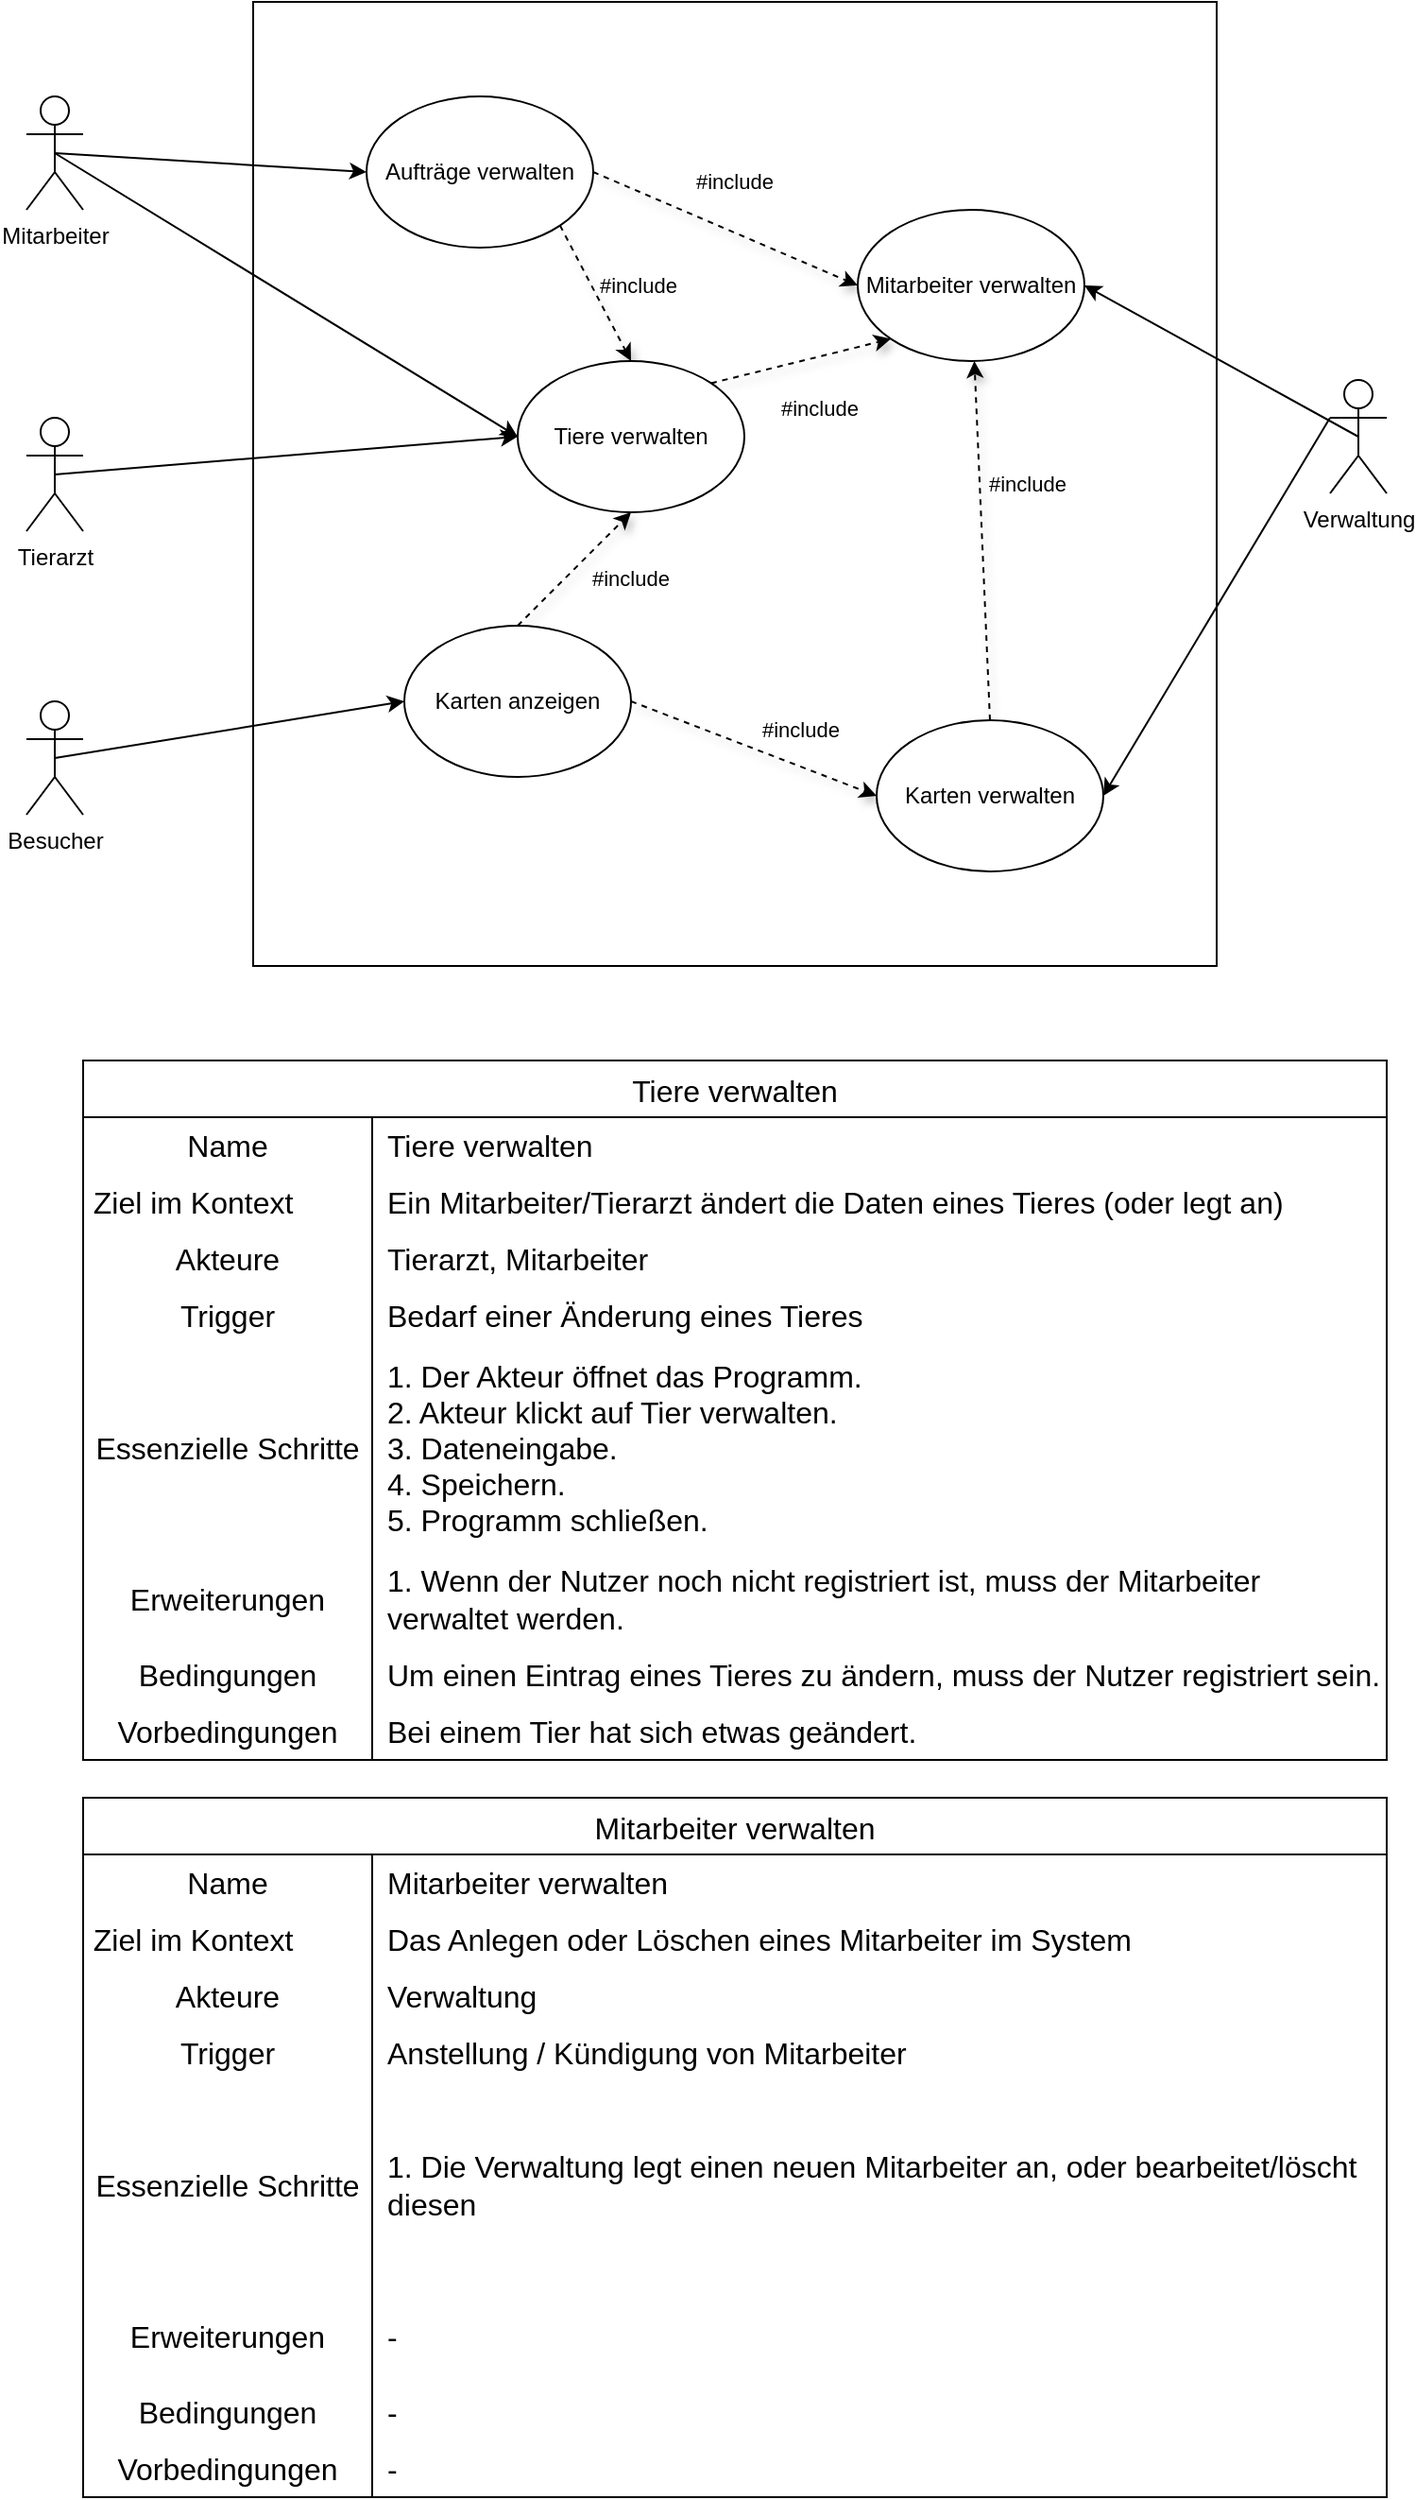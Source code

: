 <mxfile version="22.1.0" type="github">
  <diagram name="Seite-1" id="N6Jan-Rdk0IKHwFH1EoH">
    <mxGraphModel dx="1026" dy="654" grid="1" gridSize="10" guides="1" tooltips="1" connect="1" arrows="1" fold="1" page="1" pageScale="1" pageWidth="827" pageHeight="1169" math="0" shadow="0">
      <root>
        <mxCell id="0" />
        <mxCell id="1" parent="0" />
        <mxCell id="GGhbiafoqysgE8_Morpk-1" value="" style="whiteSpace=wrap;html=1;aspect=fixed;" parent="1" vertex="1">
          <mxGeometry x="180" y="70" width="510" height="510" as="geometry" />
        </mxCell>
        <mxCell id="GGhbiafoqysgE8_Morpk-16" style="edgeStyle=none;shape=connector;rounded=0;orthogonalLoop=1;jettySize=auto;html=1;exitX=0.5;exitY=0.5;exitDx=0;exitDy=0;exitPerimeter=0;entryX=1;entryY=0.5;entryDx=0;entryDy=0;labelBackgroundColor=default;strokeColor=default;align=center;verticalAlign=middle;fontFamily=Helvetica;fontSize=11;fontColor=default;endArrow=classic;" parent="1" source="GGhbiafoqysgE8_Morpk-2" target="GGhbiafoqysgE8_Morpk-9" edge="1">
          <mxGeometry relative="1" as="geometry" />
        </mxCell>
        <mxCell id="GGhbiafoqysgE8_Morpk-2" value="Verwaltung" style="shape=umlActor;verticalLabelPosition=bottom;verticalAlign=top;html=1;outlineConnect=0;" parent="1" vertex="1">
          <mxGeometry x="750" y="270" width="30" height="60" as="geometry" />
        </mxCell>
        <mxCell id="GGhbiafoqysgE8_Morpk-17" style="edgeStyle=none;shape=connector;rounded=0;orthogonalLoop=1;jettySize=auto;html=1;exitX=0;exitY=0.333;exitDx=0;exitDy=0;exitPerimeter=0;entryX=1;entryY=0.5;entryDx=0;entryDy=0;labelBackgroundColor=default;strokeColor=default;align=center;verticalAlign=middle;fontFamily=Helvetica;fontSize=11;fontColor=default;endArrow=classic;" parent="1" source="GGhbiafoqysgE8_Morpk-2" target="GGhbiafoqysgE8_Morpk-12" edge="1">
          <mxGeometry relative="1" as="geometry" />
        </mxCell>
        <mxCell id="GGhbiafoqysgE8_Morpk-13" style="rounded=0;orthogonalLoop=1;jettySize=auto;html=1;exitX=0.5;exitY=0.5;exitDx=0;exitDy=0;exitPerimeter=0;entryX=0;entryY=0.5;entryDx=0;entryDy=0;" parent="1" source="GGhbiafoqysgE8_Morpk-4" target="GGhbiafoqysgE8_Morpk-8" edge="1">
          <mxGeometry relative="1" as="geometry" />
        </mxCell>
        <mxCell id="VWa2UIGW0JFw9dLLVXkl-41" style="rounded=0;orthogonalLoop=1;jettySize=auto;html=1;exitX=0.5;exitY=0.5;exitDx=0;exitDy=0;exitPerimeter=0;entryX=0;entryY=0.5;entryDx=0;entryDy=0;" edge="1" parent="1" source="GGhbiafoqysgE8_Morpk-4" target="GGhbiafoqysgE8_Morpk-10">
          <mxGeometry relative="1" as="geometry" />
        </mxCell>
        <mxCell id="GGhbiafoqysgE8_Morpk-4" value="Mitarbeiter" style="shape=umlActor;verticalLabelPosition=bottom;verticalAlign=top;html=1;outlineConnect=0;" parent="1" vertex="1">
          <mxGeometry x="60" y="120" width="30" height="60" as="geometry" />
        </mxCell>
        <mxCell id="GGhbiafoqysgE8_Morpk-14" style="edgeStyle=none;shape=connector;rounded=0;orthogonalLoop=1;jettySize=auto;html=1;exitX=0.5;exitY=0.5;exitDx=0;exitDy=0;exitPerimeter=0;entryX=0;entryY=0.5;entryDx=0;entryDy=0;labelBackgroundColor=default;strokeColor=default;align=center;verticalAlign=middle;fontFamily=Helvetica;fontSize=11;fontColor=default;endArrow=classic;" parent="1" source="GGhbiafoqysgE8_Morpk-6" target="GGhbiafoqysgE8_Morpk-10" edge="1">
          <mxGeometry relative="1" as="geometry" />
        </mxCell>
        <mxCell id="GGhbiafoqysgE8_Morpk-6" value="Tierarzt" style="shape=umlActor;verticalLabelPosition=bottom;verticalAlign=top;html=1;outlineConnect=0;" parent="1" vertex="1">
          <mxGeometry x="60" y="290" width="30" height="60" as="geometry" />
        </mxCell>
        <mxCell id="GGhbiafoqysgE8_Morpk-15" style="edgeStyle=none;shape=connector;rounded=0;orthogonalLoop=1;jettySize=auto;html=1;exitX=0.5;exitY=0.5;exitDx=0;exitDy=0;exitPerimeter=0;entryX=0;entryY=0.5;entryDx=0;entryDy=0;labelBackgroundColor=default;strokeColor=default;align=center;verticalAlign=middle;fontFamily=Helvetica;fontSize=11;fontColor=default;endArrow=classic;" parent="1" source="GGhbiafoqysgE8_Morpk-7" target="GGhbiafoqysgE8_Morpk-11" edge="1">
          <mxGeometry relative="1" as="geometry" />
        </mxCell>
        <mxCell id="GGhbiafoqysgE8_Morpk-7" value="Besucher" style="shape=umlActor;verticalLabelPosition=bottom;verticalAlign=top;html=1;outlineConnect=0;" parent="1" vertex="1">
          <mxGeometry x="60" y="440" width="30" height="60" as="geometry" />
        </mxCell>
        <mxCell id="GGhbiafoqysgE8_Morpk-32" style="edgeStyle=none;shape=connector;rounded=0;orthogonalLoop=1;jettySize=auto;html=1;exitX=1;exitY=1;exitDx=0;exitDy=0;entryX=0.5;entryY=0;entryDx=0;entryDy=0;shadow=1;dashed=1;labelBackgroundColor=default;strokeColor=default;align=center;verticalAlign=middle;fontFamily=Helvetica;fontSize=11;fontColor=default;endArrow=classic;" parent="1" source="GGhbiafoqysgE8_Morpk-8" target="GGhbiafoqysgE8_Morpk-10" edge="1">
          <mxGeometry relative="1" as="geometry" />
        </mxCell>
        <mxCell id="GGhbiafoqysgE8_Morpk-35" style="edgeStyle=none;shape=connector;rounded=0;orthogonalLoop=1;jettySize=auto;html=1;exitX=1;exitY=0.5;exitDx=0;exitDy=0;entryX=0;entryY=0.5;entryDx=0;entryDy=0;shadow=1;dashed=1;labelBackgroundColor=default;strokeColor=default;align=center;verticalAlign=middle;fontFamily=Helvetica;fontSize=11;fontColor=default;endArrow=classic;" parent="1" source="GGhbiafoqysgE8_Morpk-8" target="GGhbiafoqysgE8_Morpk-9" edge="1">
          <mxGeometry relative="1" as="geometry" />
        </mxCell>
        <mxCell id="GGhbiafoqysgE8_Morpk-8" value="Aufträge verwalten" style="ellipse;whiteSpace=wrap;html=1;" parent="1" vertex="1">
          <mxGeometry x="240" y="120" width="120" height="80" as="geometry" />
        </mxCell>
        <mxCell id="GGhbiafoqysgE8_Morpk-9" value="Mitarbeiter verwalten" style="ellipse;whiteSpace=wrap;html=1;" parent="1" vertex="1">
          <mxGeometry x="500" y="180" width="120" height="80" as="geometry" />
        </mxCell>
        <mxCell id="GGhbiafoqysgE8_Morpk-33" style="edgeStyle=none;shape=connector;rounded=0;orthogonalLoop=1;jettySize=auto;html=1;exitX=1;exitY=0;exitDx=0;exitDy=0;entryX=0;entryY=1;entryDx=0;entryDy=0;shadow=1;dashed=1;labelBackgroundColor=default;strokeColor=default;align=center;verticalAlign=middle;fontFamily=Helvetica;fontSize=11;fontColor=default;endArrow=classic;" parent="1" source="GGhbiafoqysgE8_Morpk-10" target="GGhbiafoqysgE8_Morpk-9" edge="1">
          <mxGeometry relative="1" as="geometry" />
        </mxCell>
        <mxCell id="GGhbiafoqysgE8_Morpk-10" value="Tiere verwalten" style="ellipse;whiteSpace=wrap;html=1;" parent="1" vertex="1">
          <mxGeometry x="320" y="260" width="120" height="80" as="geometry" />
        </mxCell>
        <mxCell id="GGhbiafoqysgE8_Morpk-30" style="edgeStyle=none;shape=connector;rounded=0;orthogonalLoop=1;jettySize=auto;html=1;exitX=1;exitY=0.5;exitDx=0;exitDy=0;entryX=0;entryY=0.5;entryDx=0;entryDy=0;shadow=1;dashed=1;labelBackgroundColor=default;strokeColor=default;align=center;verticalAlign=middle;fontFamily=Helvetica;fontSize=11;fontColor=default;endArrow=classic;" parent="1" source="GGhbiafoqysgE8_Morpk-11" target="GGhbiafoqysgE8_Morpk-12" edge="1">
          <mxGeometry relative="1" as="geometry" />
        </mxCell>
        <mxCell id="GGhbiafoqysgE8_Morpk-31" style="edgeStyle=none;shape=connector;rounded=0;orthogonalLoop=1;jettySize=auto;html=1;exitX=0.5;exitY=0;exitDx=0;exitDy=0;entryX=0.5;entryY=1;entryDx=0;entryDy=0;shadow=1;dashed=1;labelBackgroundColor=default;strokeColor=default;align=center;verticalAlign=middle;fontFamily=Helvetica;fontSize=11;fontColor=default;endArrow=classic;" parent="1" source="GGhbiafoqysgE8_Morpk-11" target="GGhbiafoqysgE8_Morpk-10" edge="1">
          <mxGeometry relative="1" as="geometry" />
        </mxCell>
        <mxCell id="GGhbiafoqysgE8_Morpk-11" value="Karten anzeigen" style="ellipse;whiteSpace=wrap;html=1;" parent="1" vertex="1">
          <mxGeometry x="260" y="400" width="120" height="80" as="geometry" />
        </mxCell>
        <mxCell id="GGhbiafoqysgE8_Morpk-34" style="edgeStyle=none;shape=connector;rounded=0;orthogonalLoop=1;jettySize=auto;html=1;exitX=0.5;exitY=0;exitDx=0;exitDy=0;shadow=1;dashed=1;labelBackgroundColor=default;strokeColor=default;align=center;verticalAlign=middle;fontFamily=Helvetica;fontSize=11;fontColor=default;endArrow=classic;" parent="1" source="GGhbiafoqysgE8_Morpk-12" target="GGhbiafoqysgE8_Morpk-9" edge="1">
          <mxGeometry relative="1" as="geometry" />
        </mxCell>
        <mxCell id="GGhbiafoqysgE8_Morpk-12" value="Karten verwalten" style="ellipse;whiteSpace=wrap;html=1;" parent="1" vertex="1">
          <mxGeometry x="510" y="450" width="120" height="80" as="geometry" />
        </mxCell>
        <mxCell id="GGhbiafoqysgE8_Morpk-37" value="#include" style="text;html=1;strokeColor=none;fillColor=none;align=center;verticalAlign=middle;whiteSpace=wrap;rounded=0;fontSize=11;fontFamily=Helvetica;fontColor=default;" parent="1" vertex="1">
          <mxGeometry x="405" y="150" width="60" height="30" as="geometry" />
        </mxCell>
        <mxCell id="GGhbiafoqysgE8_Morpk-38" value="#include" style="text;html=1;strokeColor=none;fillColor=none;align=center;verticalAlign=middle;whiteSpace=wrap;rounded=0;fontSize=11;fontFamily=Helvetica;fontColor=default;" parent="1" vertex="1">
          <mxGeometry x="354" y="205" width="60" height="30" as="geometry" />
        </mxCell>
        <mxCell id="GGhbiafoqysgE8_Morpk-39" value="#include" style="text;html=1;strokeColor=none;fillColor=none;align=center;verticalAlign=middle;whiteSpace=wrap;rounded=0;fontSize=11;fontFamily=Helvetica;fontColor=default;" parent="1" vertex="1">
          <mxGeometry x="450" y="270" width="60" height="30" as="geometry" />
        </mxCell>
        <mxCell id="GGhbiafoqysgE8_Morpk-40" value="#include" style="text;html=1;strokeColor=none;fillColor=none;align=center;verticalAlign=middle;whiteSpace=wrap;rounded=0;fontSize=11;fontFamily=Helvetica;fontColor=default;" parent="1" vertex="1">
          <mxGeometry x="560" y="310" width="60" height="30" as="geometry" />
        </mxCell>
        <mxCell id="GGhbiafoqysgE8_Morpk-41" value="#include" style="text;html=1;strokeColor=none;fillColor=none;align=center;verticalAlign=middle;whiteSpace=wrap;rounded=0;fontSize=11;fontFamily=Helvetica;fontColor=default;" parent="1" vertex="1">
          <mxGeometry x="350" y="360" width="60" height="30" as="geometry" />
        </mxCell>
        <mxCell id="GGhbiafoqysgE8_Morpk-42" value="#include" style="text;html=1;strokeColor=none;fillColor=none;align=center;verticalAlign=middle;whiteSpace=wrap;rounded=0;fontSize=11;fontFamily=Helvetica;fontColor=default;" parent="1" vertex="1">
          <mxGeometry x="440" y="440" width="60" height="30" as="geometry" />
        </mxCell>
        <mxCell id="VWa2UIGW0JFw9dLLVXkl-5" value="Tiere verwalten" style="shape=table;startSize=30;container=1;collapsible=0;childLayout=tableLayout;fixedRows=1;rowLines=0;fontStyle=0;strokeColor=default;fontSize=16;" vertex="1" parent="1">
          <mxGeometry x="90" y="630" width="690" height="370" as="geometry" />
        </mxCell>
        <mxCell id="VWa2UIGW0JFw9dLLVXkl-6" value="" style="shape=tableRow;horizontal=0;startSize=0;swimlaneHead=0;swimlaneBody=0;top=0;left=0;bottom=0;right=0;collapsible=0;dropTarget=0;fillColor=none;points=[[0,0.5],[1,0.5]];portConstraint=eastwest;strokeColor=inherit;fontSize=16;" vertex="1" parent="VWa2UIGW0JFw9dLLVXkl-5">
          <mxGeometry y="30" width="690" height="30" as="geometry" />
        </mxCell>
        <mxCell id="VWa2UIGW0JFw9dLLVXkl-7" value="Name" style="shape=partialRectangle;html=1;whiteSpace=wrap;connectable=0;fillColor=none;top=0;left=0;bottom=0;right=0;overflow=hidden;pointerEvents=1;strokeColor=inherit;fontSize=16;" vertex="1" parent="VWa2UIGW0JFw9dLLVXkl-6">
          <mxGeometry width="153" height="30" as="geometry">
            <mxRectangle width="153" height="30" as="alternateBounds" />
          </mxGeometry>
        </mxCell>
        <mxCell id="VWa2UIGW0JFw9dLLVXkl-8" value="Tiere verwalten" style="shape=partialRectangle;html=1;whiteSpace=wrap;connectable=0;fillColor=none;top=0;left=0;bottom=0;right=0;align=left;spacingLeft=6;overflow=hidden;strokeColor=inherit;fontSize=16;" vertex="1" parent="VWa2UIGW0JFw9dLLVXkl-6">
          <mxGeometry x="153" width="537" height="30" as="geometry">
            <mxRectangle width="537" height="30" as="alternateBounds" />
          </mxGeometry>
        </mxCell>
        <mxCell id="VWa2UIGW0JFw9dLLVXkl-9" value="" style="shape=tableRow;horizontal=0;startSize=0;swimlaneHead=0;swimlaneBody=0;top=0;left=0;bottom=0;right=0;collapsible=0;dropTarget=0;fillColor=none;points=[[0,0.5],[1,0.5]];portConstraint=eastwest;strokeColor=inherit;fontSize=16;" vertex="1" parent="VWa2UIGW0JFw9dLLVXkl-5">
          <mxGeometry y="60" width="690" height="30" as="geometry" />
        </mxCell>
        <mxCell id="VWa2UIGW0JFw9dLLVXkl-10" value="Ziel im Kontext&lt;span style=&quot;white-space: pre;&quot;&gt;&#x9;&lt;/span&gt;" style="shape=partialRectangle;html=1;whiteSpace=wrap;connectable=0;fillColor=none;top=0;left=0;bottom=0;right=0;overflow=hidden;strokeColor=inherit;fontSize=16;" vertex="1" parent="VWa2UIGW0JFw9dLLVXkl-9">
          <mxGeometry width="153" height="30" as="geometry">
            <mxRectangle width="153" height="30" as="alternateBounds" />
          </mxGeometry>
        </mxCell>
        <mxCell id="VWa2UIGW0JFw9dLLVXkl-11" value="Ein Mitarbeiter/Tierarzt ändert die Daten eines Tieres (oder legt an)" style="shape=partialRectangle;html=1;whiteSpace=wrap;connectable=0;fillColor=none;top=0;left=0;bottom=0;right=0;align=left;spacingLeft=6;overflow=hidden;strokeColor=inherit;fontSize=16;" vertex="1" parent="VWa2UIGW0JFw9dLLVXkl-9">
          <mxGeometry x="153" width="537" height="30" as="geometry">
            <mxRectangle width="537" height="30" as="alternateBounds" />
          </mxGeometry>
        </mxCell>
        <mxCell id="VWa2UIGW0JFw9dLLVXkl-26" value="" style="shape=tableRow;horizontal=0;startSize=0;swimlaneHead=0;swimlaneBody=0;top=0;left=0;bottom=0;right=0;collapsible=0;dropTarget=0;fillColor=none;points=[[0,0.5],[1,0.5]];portConstraint=eastwest;strokeColor=inherit;fontSize=16;" vertex="1" parent="VWa2UIGW0JFw9dLLVXkl-5">
          <mxGeometry y="90" width="690" height="30" as="geometry" />
        </mxCell>
        <mxCell id="VWa2UIGW0JFw9dLLVXkl-27" value="Akteure" style="shape=partialRectangle;html=1;whiteSpace=wrap;connectable=0;fillColor=none;top=0;left=0;bottom=0;right=0;overflow=hidden;strokeColor=inherit;fontSize=16;" vertex="1" parent="VWa2UIGW0JFw9dLLVXkl-26">
          <mxGeometry width="153" height="30" as="geometry">
            <mxRectangle width="153" height="30" as="alternateBounds" />
          </mxGeometry>
        </mxCell>
        <mxCell id="VWa2UIGW0JFw9dLLVXkl-28" value="Tierarzt, Mitarbeiter" style="shape=partialRectangle;html=1;whiteSpace=wrap;connectable=0;fillColor=none;top=0;left=0;bottom=0;right=0;align=left;spacingLeft=6;overflow=hidden;strokeColor=inherit;fontSize=16;" vertex="1" parent="VWa2UIGW0JFw9dLLVXkl-26">
          <mxGeometry x="153" width="537" height="30" as="geometry">
            <mxRectangle width="537" height="30" as="alternateBounds" />
          </mxGeometry>
        </mxCell>
        <mxCell id="VWa2UIGW0JFw9dLLVXkl-29" value="" style="shape=tableRow;horizontal=0;startSize=0;swimlaneHead=0;swimlaneBody=0;top=0;left=0;bottom=0;right=0;collapsible=0;dropTarget=0;fillColor=none;points=[[0,0.5],[1,0.5]];portConstraint=eastwest;strokeColor=inherit;fontSize=16;" vertex="1" parent="VWa2UIGW0JFw9dLLVXkl-5">
          <mxGeometry y="120" width="690" height="30" as="geometry" />
        </mxCell>
        <mxCell id="VWa2UIGW0JFw9dLLVXkl-30" value="Trigger" style="shape=partialRectangle;html=1;whiteSpace=wrap;connectable=0;fillColor=none;top=0;left=0;bottom=0;right=0;overflow=hidden;strokeColor=inherit;fontSize=16;" vertex="1" parent="VWa2UIGW0JFw9dLLVXkl-29">
          <mxGeometry width="153" height="30" as="geometry">
            <mxRectangle width="153" height="30" as="alternateBounds" />
          </mxGeometry>
        </mxCell>
        <mxCell id="VWa2UIGW0JFw9dLLVXkl-31" value="Bedarf einer Änderung eines Tieres" style="shape=partialRectangle;html=1;whiteSpace=wrap;connectable=0;fillColor=none;top=0;left=0;bottom=0;right=0;align=left;spacingLeft=6;overflow=hidden;strokeColor=inherit;fontSize=16;" vertex="1" parent="VWa2UIGW0JFw9dLLVXkl-29">
          <mxGeometry x="153" width="537" height="30" as="geometry">
            <mxRectangle width="537" height="30" as="alternateBounds" />
          </mxGeometry>
        </mxCell>
        <mxCell id="VWa2UIGW0JFw9dLLVXkl-32" value="" style="shape=tableRow;horizontal=0;startSize=0;swimlaneHead=0;swimlaneBody=0;top=0;left=0;bottom=0;right=0;collapsible=0;dropTarget=0;fillColor=none;points=[[0,0.5],[1,0.5]];portConstraint=eastwest;strokeColor=inherit;fontSize=16;" vertex="1" parent="VWa2UIGW0JFw9dLLVXkl-5">
          <mxGeometry y="150" width="690" height="110" as="geometry" />
        </mxCell>
        <mxCell id="VWa2UIGW0JFw9dLLVXkl-33" value="Essenzielle Schritte" style="shape=partialRectangle;html=1;whiteSpace=wrap;connectable=0;fillColor=none;top=0;left=0;bottom=0;right=0;overflow=hidden;strokeColor=inherit;fontSize=16;" vertex="1" parent="VWa2UIGW0JFw9dLLVXkl-32">
          <mxGeometry width="153" height="110" as="geometry">
            <mxRectangle width="153" height="110" as="alternateBounds" />
          </mxGeometry>
        </mxCell>
        <mxCell id="VWa2UIGW0JFw9dLLVXkl-34" value="1. Der Akteur öffnet das Programm.&lt;br&gt;2. Akteur klickt auf Tier verwalten.&lt;br&gt;3. Dateneingabe.&lt;br&gt;4. Speichern.&lt;br&gt;5. Programm schließen." style="shape=partialRectangle;html=1;whiteSpace=wrap;connectable=0;fillColor=none;top=0;left=0;bottom=0;right=0;align=left;spacingLeft=6;overflow=hidden;strokeColor=inherit;fontSize=16;" vertex="1" parent="VWa2UIGW0JFw9dLLVXkl-32">
          <mxGeometry x="153" width="537" height="110" as="geometry">
            <mxRectangle width="537" height="110" as="alternateBounds" />
          </mxGeometry>
        </mxCell>
        <mxCell id="VWa2UIGW0JFw9dLLVXkl-35" value="" style="shape=tableRow;horizontal=0;startSize=0;swimlaneHead=0;swimlaneBody=0;top=0;left=0;bottom=0;right=0;collapsible=0;dropTarget=0;fillColor=none;points=[[0,0.5],[1,0.5]];portConstraint=eastwest;strokeColor=inherit;fontSize=16;" vertex="1" parent="VWa2UIGW0JFw9dLLVXkl-5">
          <mxGeometry y="260" width="690" height="50" as="geometry" />
        </mxCell>
        <mxCell id="VWa2UIGW0JFw9dLLVXkl-36" value="Erweiterungen" style="shape=partialRectangle;html=1;whiteSpace=wrap;connectable=0;fillColor=none;top=0;left=0;bottom=0;right=0;overflow=hidden;strokeColor=inherit;fontSize=16;" vertex="1" parent="VWa2UIGW0JFw9dLLVXkl-35">
          <mxGeometry width="153" height="50" as="geometry">
            <mxRectangle width="153" height="50" as="alternateBounds" />
          </mxGeometry>
        </mxCell>
        <mxCell id="VWa2UIGW0JFw9dLLVXkl-37" value="1. Wenn der Nutzer noch nicht registriert ist, muss der Mitarbeiter verwaltet werden." style="shape=partialRectangle;html=1;whiteSpace=wrap;connectable=0;fillColor=none;top=0;left=0;bottom=0;right=0;align=left;spacingLeft=6;overflow=hidden;strokeColor=inherit;fontSize=16;" vertex="1" parent="VWa2UIGW0JFw9dLLVXkl-35">
          <mxGeometry x="153" width="537" height="50" as="geometry">
            <mxRectangle width="537" height="50" as="alternateBounds" />
          </mxGeometry>
        </mxCell>
        <mxCell id="VWa2UIGW0JFw9dLLVXkl-38" value="" style="shape=tableRow;horizontal=0;startSize=0;swimlaneHead=0;swimlaneBody=0;top=0;left=0;bottom=0;right=0;collapsible=0;dropTarget=0;fillColor=none;points=[[0,0.5],[1,0.5]];portConstraint=eastwest;strokeColor=inherit;fontSize=16;" vertex="1" parent="VWa2UIGW0JFw9dLLVXkl-5">
          <mxGeometry y="310" width="690" height="30" as="geometry" />
        </mxCell>
        <mxCell id="VWa2UIGW0JFw9dLLVXkl-39" value="Bedingungen" style="shape=partialRectangle;html=1;whiteSpace=wrap;connectable=0;fillColor=none;top=0;left=0;bottom=0;right=0;overflow=hidden;strokeColor=inherit;fontSize=16;" vertex="1" parent="VWa2UIGW0JFw9dLLVXkl-38">
          <mxGeometry width="153" height="30" as="geometry">
            <mxRectangle width="153" height="30" as="alternateBounds" />
          </mxGeometry>
        </mxCell>
        <mxCell id="VWa2UIGW0JFw9dLLVXkl-40" value="Um einen Eintrag eines Tieres zu ändern, muss der Nutzer registriert sein." style="shape=partialRectangle;html=1;whiteSpace=wrap;connectable=0;fillColor=none;top=0;left=0;bottom=0;right=0;align=left;spacingLeft=6;overflow=hidden;strokeColor=inherit;fontSize=16;" vertex="1" parent="VWa2UIGW0JFw9dLLVXkl-38">
          <mxGeometry x="153" width="537" height="30" as="geometry">
            <mxRectangle width="537" height="30" as="alternateBounds" />
          </mxGeometry>
        </mxCell>
        <mxCell id="VWa2UIGW0JFw9dLLVXkl-12" value="" style="shape=tableRow;horizontal=0;startSize=0;swimlaneHead=0;swimlaneBody=0;top=0;left=0;bottom=0;right=0;collapsible=0;dropTarget=0;fillColor=none;points=[[0,0.5],[1,0.5]];portConstraint=eastwest;strokeColor=inherit;fontSize=16;" vertex="1" parent="VWa2UIGW0JFw9dLLVXkl-5">
          <mxGeometry y="340" width="690" height="30" as="geometry" />
        </mxCell>
        <mxCell id="VWa2UIGW0JFw9dLLVXkl-13" value="Vorbedingungen" style="shape=partialRectangle;html=1;whiteSpace=wrap;connectable=0;fillColor=none;top=0;left=0;bottom=0;right=0;overflow=hidden;strokeColor=inherit;fontSize=16;" vertex="1" parent="VWa2UIGW0JFw9dLLVXkl-12">
          <mxGeometry width="153" height="30" as="geometry">
            <mxRectangle width="153" height="30" as="alternateBounds" />
          </mxGeometry>
        </mxCell>
        <mxCell id="VWa2UIGW0JFw9dLLVXkl-14" value="Bei einem Tier hat sich etwas geändert." style="shape=partialRectangle;html=1;whiteSpace=wrap;connectable=0;fillColor=none;top=0;left=0;bottom=0;right=0;align=left;spacingLeft=6;overflow=hidden;strokeColor=inherit;fontSize=16;" vertex="1" parent="VWa2UIGW0JFw9dLLVXkl-12">
          <mxGeometry x="153" width="537" height="30" as="geometry">
            <mxRectangle width="537" height="30" as="alternateBounds" />
          </mxGeometry>
        </mxCell>
        <mxCell id="VWa2UIGW0JFw9dLLVXkl-42" value="Mitarbeiter verwalten" style="shape=table;startSize=30;container=1;collapsible=0;childLayout=tableLayout;fixedRows=1;rowLines=0;fontStyle=0;strokeColor=default;fontSize=16;" vertex="1" parent="1">
          <mxGeometry x="90" y="1020" width="690" height="370" as="geometry" />
        </mxCell>
        <mxCell id="VWa2UIGW0JFw9dLLVXkl-43" value="" style="shape=tableRow;horizontal=0;startSize=0;swimlaneHead=0;swimlaneBody=0;top=0;left=0;bottom=0;right=0;collapsible=0;dropTarget=0;fillColor=none;points=[[0,0.5],[1,0.5]];portConstraint=eastwest;strokeColor=inherit;fontSize=16;" vertex="1" parent="VWa2UIGW0JFw9dLLVXkl-42">
          <mxGeometry y="30" width="690" height="30" as="geometry" />
        </mxCell>
        <mxCell id="VWa2UIGW0JFw9dLLVXkl-44" value="Name" style="shape=partialRectangle;html=1;whiteSpace=wrap;connectable=0;fillColor=none;top=0;left=0;bottom=0;right=0;overflow=hidden;pointerEvents=1;strokeColor=inherit;fontSize=16;" vertex="1" parent="VWa2UIGW0JFw9dLLVXkl-43">
          <mxGeometry width="153" height="30" as="geometry">
            <mxRectangle width="153" height="30" as="alternateBounds" />
          </mxGeometry>
        </mxCell>
        <mxCell id="VWa2UIGW0JFw9dLLVXkl-45" value="Mitarbeiter verwalten" style="shape=partialRectangle;html=1;whiteSpace=wrap;connectable=0;fillColor=none;top=0;left=0;bottom=0;right=0;align=left;spacingLeft=6;overflow=hidden;strokeColor=inherit;fontSize=16;" vertex="1" parent="VWa2UIGW0JFw9dLLVXkl-43">
          <mxGeometry x="153" width="537" height="30" as="geometry">
            <mxRectangle width="537" height="30" as="alternateBounds" />
          </mxGeometry>
        </mxCell>
        <mxCell id="VWa2UIGW0JFw9dLLVXkl-46" value="" style="shape=tableRow;horizontal=0;startSize=0;swimlaneHead=0;swimlaneBody=0;top=0;left=0;bottom=0;right=0;collapsible=0;dropTarget=0;fillColor=none;points=[[0,0.5],[1,0.5]];portConstraint=eastwest;strokeColor=inherit;fontSize=16;" vertex="1" parent="VWa2UIGW0JFw9dLLVXkl-42">
          <mxGeometry y="60" width="690" height="30" as="geometry" />
        </mxCell>
        <mxCell id="VWa2UIGW0JFw9dLLVXkl-47" value="Ziel im Kontext&lt;span style=&quot;white-space: pre;&quot;&gt;&#x9;&lt;/span&gt;" style="shape=partialRectangle;html=1;whiteSpace=wrap;connectable=0;fillColor=none;top=0;left=0;bottom=0;right=0;overflow=hidden;strokeColor=inherit;fontSize=16;" vertex="1" parent="VWa2UIGW0JFw9dLLVXkl-46">
          <mxGeometry width="153" height="30" as="geometry">
            <mxRectangle width="153" height="30" as="alternateBounds" />
          </mxGeometry>
        </mxCell>
        <mxCell id="VWa2UIGW0JFw9dLLVXkl-48" value="Das Anlegen oder Löschen eines Mitarbeiter im System" style="shape=partialRectangle;html=1;whiteSpace=wrap;connectable=0;fillColor=none;top=0;left=0;bottom=0;right=0;align=left;spacingLeft=6;overflow=hidden;strokeColor=inherit;fontSize=16;fontStyle=0" vertex="1" parent="VWa2UIGW0JFw9dLLVXkl-46">
          <mxGeometry x="153" width="537" height="30" as="geometry">
            <mxRectangle width="537" height="30" as="alternateBounds" />
          </mxGeometry>
        </mxCell>
        <mxCell id="VWa2UIGW0JFw9dLLVXkl-49" value="" style="shape=tableRow;horizontal=0;startSize=0;swimlaneHead=0;swimlaneBody=0;top=0;left=0;bottom=0;right=0;collapsible=0;dropTarget=0;fillColor=none;points=[[0,0.5],[1,0.5]];portConstraint=eastwest;strokeColor=inherit;fontSize=16;" vertex="1" parent="VWa2UIGW0JFw9dLLVXkl-42">
          <mxGeometry y="90" width="690" height="30" as="geometry" />
        </mxCell>
        <mxCell id="VWa2UIGW0JFw9dLLVXkl-50" value="Akteure" style="shape=partialRectangle;html=1;whiteSpace=wrap;connectable=0;fillColor=none;top=0;left=0;bottom=0;right=0;overflow=hidden;strokeColor=inherit;fontSize=16;" vertex="1" parent="VWa2UIGW0JFw9dLLVXkl-49">
          <mxGeometry width="153" height="30" as="geometry">
            <mxRectangle width="153" height="30" as="alternateBounds" />
          </mxGeometry>
        </mxCell>
        <mxCell id="VWa2UIGW0JFw9dLLVXkl-51" value="Verwaltung" style="shape=partialRectangle;html=1;whiteSpace=wrap;connectable=0;fillColor=none;top=0;left=0;bottom=0;right=0;align=left;spacingLeft=6;overflow=hidden;strokeColor=inherit;fontSize=16;" vertex="1" parent="VWa2UIGW0JFw9dLLVXkl-49">
          <mxGeometry x="153" width="537" height="30" as="geometry">
            <mxRectangle width="537" height="30" as="alternateBounds" />
          </mxGeometry>
        </mxCell>
        <mxCell id="VWa2UIGW0JFw9dLLVXkl-52" value="" style="shape=tableRow;horizontal=0;startSize=0;swimlaneHead=0;swimlaneBody=0;top=0;left=0;bottom=0;right=0;collapsible=0;dropTarget=0;fillColor=none;points=[[0,0.5],[1,0.5]];portConstraint=eastwest;strokeColor=inherit;fontSize=16;" vertex="1" parent="VWa2UIGW0JFw9dLLVXkl-42">
          <mxGeometry y="120" width="690" height="30" as="geometry" />
        </mxCell>
        <mxCell id="VWa2UIGW0JFw9dLLVXkl-53" value="Trigger" style="shape=partialRectangle;html=1;whiteSpace=wrap;connectable=0;fillColor=none;top=0;left=0;bottom=0;right=0;overflow=hidden;strokeColor=inherit;fontSize=16;" vertex="1" parent="VWa2UIGW0JFw9dLLVXkl-52">
          <mxGeometry width="153" height="30" as="geometry">
            <mxRectangle width="153" height="30" as="alternateBounds" />
          </mxGeometry>
        </mxCell>
        <mxCell id="VWa2UIGW0JFw9dLLVXkl-54" value="Anstellung / Kündigung von Mitarbeiter" style="shape=partialRectangle;html=1;whiteSpace=wrap;connectable=0;fillColor=none;top=0;left=0;bottom=0;right=0;align=left;spacingLeft=6;overflow=hidden;strokeColor=inherit;fontSize=16;" vertex="1" parent="VWa2UIGW0JFw9dLLVXkl-52">
          <mxGeometry x="153" width="537" height="30" as="geometry">
            <mxRectangle width="537" height="30" as="alternateBounds" />
          </mxGeometry>
        </mxCell>
        <mxCell id="VWa2UIGW0JFw9dLLVXkl-55" value="" style="shape=tableRow;horizontal=0;startSize=0;swimlaneHead=0;swimlaneBody=0;top=0;left=0;bottom=0;right=0;collapsible=0;dropTarget=0;fillColor=none;points=[[0,0.5],[1,0.5]];portConstraint=eastwest;strokeColor=inherit;fontSize=16;" vertex="1" parent="VWa2UIGW0JFw9dLLVXkl-42">
          <mxGeometry y="150" width="690" height="110" as="geometry" />
        </mxCell>
        <mxCell id="VWa2UIGW0JFw9dLLVXkl-56" value="Essenzielle Schritte" style="shape=partialRectangle;html=1;whiteSpace=wrap;connectable=0;fillColor=none;top=0;left=0;bottom=0;right=0;overflow=hidden;strokeColor=inherit;fontSize=16;" vertex="1" parent="VWa2UIGW0JFw9dLLVXkl-55">
          <mxGeometry width="153" height="110" as="geometry">
            <mxRectangle width="153" height="110" as="alternateBounds" />
          </mxGeometry>
        </mxCell>
        <mxCell id="VWa2UIGW0JFw9dLLVXkl-57" value="1. Die Verwaltung legt einen neuen Mitarbeiter an, oder bearbeitet/löscht diesen" style="shape=partialRectangle;html=1;whiteSpace=wrap;connectable=0;fillColor=none;top=0;left=0;bottom=0;right=0;align=left;spacingLeft=6;overflow=hidden;strokeColor=inherit;fontSize=16;" vertex="1" parent="VWa2UIGW0JFw9dLLVXkl-55">
          <mxGeometry x="153" width="537" height="110" as="geometry">
            <mxRectangle width="537" height="110" as="alternateBounds" />
          </mxGeometry>
        </mxCell>
        <mxCell id="VWa2UIGW0JFw9dLLVXkl-58" value="" style="shape=tableRow;horizontal=0;startSize=0;swimlaneHead=0;swimlaneBody=0;top=0;left=0;bottom=0;right=0;collapsible=0;dropTarget=0;fillColor=none;points=[[0,0.5],[1,0.5]];portConstraint=eastwest;strokeColor=inherit;fontSize=16;" vertex="1" parent="VWa2UIGW0JFw9dLLVXkl-42">
          <mxGeometry y="260" width="690" height="50" as="geometry" />
        </mxCell>
        <mxCell id="VWa2UIGW0JFw9dLLVXkl-59" value="Erweiterungen" style="shape=partialRectangle;html=1;whiteSpace=wrap;connectable=0;fillColor=none;top=0;left=0;bottom=0;right=0;overflow=hidden;strokeColor=inherit;fontSize=16;" vertex="1" parent="VWa2UIGW0JFw9dLLVXkl-58">
          <mxGeometry width="153" height="50" as="geometry">
            <mxRectangle width="153" height="50" as="alternateBounds" />
          </mxGeometry>
        </mxCell>
        <mxCell id="VWa2UIGW0JFw9dLLVXkl-60" value="-" style="shape=partialRectangle;html=1;whiteSpace=wrap;connectable=0;fillColor=none;top=0;left=0;bottom=0;right=0;align=left;spacingLeft=6;overflow=hidden;strokeColor=inherit;fontSize=16;" vertex="1" parent="VWa2UIGW0JFw9dLLVXkl-58">
          <mxGeometry x="153" width="537" height="50" as="geometry">
            <mxRectangle width="537" height="50" as="alternateBounds" />
          </mxGeometry>
        </mxCell>
        <mxCell id="VWa2UIGW0JFw9dLLVXkl-61" value="" style="shape=tableRow;horizontal=0;startSize=0;swimlaneHead=0;swimlaneBody=0;top=0;left=0;bottom=0;right=0;collapsible=0;dropTarget=0;fillColor=none;points=[[0,0.5],[1,0.5]];portConstraint=eastwest;strokeColor=inherit;fontSize=16;" vertex="1" parent="VWa2UIGW0JFw9dLLVXkl-42">
          <mxGeometry y="310" width="690" height="30" as="geometry" />
        </mxCell>
        <mxCell id="VWa2UIGW0JFw9dLLVXkl-62" value="Bedingungen" style="shape=partialRectangle;html=1;whiteSpace=wrap;connectable=0;fillColor=none;top=0;left=0;bottom=0;right=0;overflow=hidden;strokeColor=inherit;fontSize=16;" vertex="1" parent="VWa2UIGW0JFw9dLLVXkl-61">
          <mxGeometry width="153" height="30" as="geometry">
            <mxRectangle width="153" height="30" as="alternateBounds" />
          </mxGeometry>
        </mxCell>
        <mxCell id="VWa2UIGW0JFw9dLLVXkl-63" value="-" style="shape=partialRectangle;html=1;whiteSpace=wrap;connectable=0;fillColor=none;top=0;left=0;bottom=0;right=0;align=left;spacingLeft=6;overflow=hidden;strokeColor=inherit;fontSize=16;" vertex="1" parent="VWa2UIGW0JFw9dLLVXkl-61">
          <mxGeometry x="153" width="537" height="30" as="geometry">
            <mxRectangle width="537" height="30" as="alternateBounds" />
          </mxGeometry>
        </mxCell>
        <mxCell id="VWa2UIGW0JFw9dLLVXkl-64" value="" style="shape=tableRow;horizontal=0;startSize=0;swimlaneHead=0;swimlaneBody=0;top=0;left=0;bottom=0;right=0;collapsible=0;dropTarget=0;fillColor=none;points=[[0,0.5],[1,0.5]];portConstraint=eastwest;strokeColor=inherit;fontSize=16;" vertex="1" parent="VWa2UIGW0JFw9dLLVXkl-42">
          <mxGeometry y="340" width="690" height="30" as="geometry" />
        </mxCell>
        <mxCell id="VWa2UIGW0JFw9dLLVXkl-65" value="Vorbedingungen" style="shape=partialRectangle;html=1;whiteSpace=wrap;connectable=0;fillColor=none;top=0;left=0;bottom=0;right=0;overflow=hidden;strokeColor=inherit;fontSize=16;" vertex="1" parent="VWa2UIGW0JFw9dLLVXkl-64">
          <mxGeometry width="153" height="30" as="geometry">
            <mxRectangle width="153" height="30" as="alternateBounds" />
          </mxGeometry>
        </mxCell>
        <mxCell id="VWa2UIGW0JFw9dLLVXkl-66" value="-" style="shape=partialRectangle;html=1;whiteSpace=wrap;connectable=0;fillColor=none;top=0;left=0;bottom=0;right=0;align=left;spacingLeft=6;overflow=hidden;strokeColor=inherit;fontSize=16;" vertex="1" parent="VWa2UIGW0JFw9dLLVXkl-64">
          <mxGeometry x="153" width="537" height="30" as="geometry">
            <mxRectangle width="537" height="30" as="alternateBounds" />
          </mxGeometry>
        </mxCell>
      </root>
    </mxGraphModel>
  </diagram>
</mxfile>
